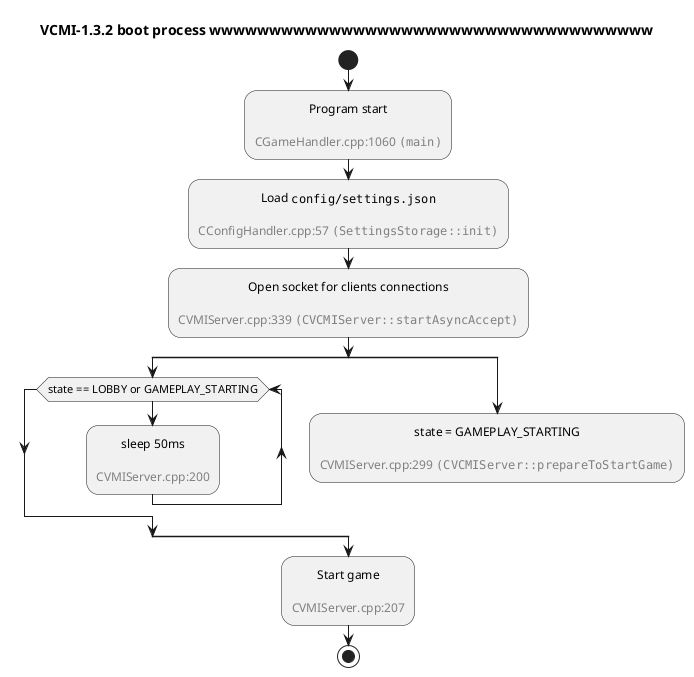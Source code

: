 @startuml "vcmi-1.32-boot"

skinparam defaultTextAlignment center

title "VCMI-1.3.2 boot process"

' use "w"s to stretch image (VS code preview does not show full diagram)
title "VCMI-1.3.2 boot process wwwwwwwwwwwwwwwwwwwwwwwwwwwwwwwwwwwww"

!procedure $node3($txt, $file, $line)
  :$txt

  <font color="gray">$file:$line</font>;
!endprocedure

!procedure $node4($txt, $fun, $file, $line)
  :$txt

  <font color="gray">$file:$line ""($fun)""</font>;
!endprocedure


start

$node4("Program start", "main", "CGameHandler.cpp", 1060)
$node4("Load <font:monospaced>config/settings.json</font>", "SettingsStorage::init", "CConfigHandler.cpp", 57)
$node4("Open socket for clients connections", "CVCMIServer::startAsyncAccept", "CVMIServer.cpp", 339)
split
  '$node4("Wait until game starts", "", "CVMIServer.cpp", 200)
  while (state == LOBBY or GAMEPLAY_STARTING)
    $node3("sleep 50ms", "CVMIServer.cpp", 200)
  endwhile
split again
  $node4("state = GAMEPLAY_STARTING", "CVCMIServer::prepareToStartGame", "CVMIServer.cpp", 299)
  detach
end split
$node3("Start game", "CVMIServer.cpp", 207)
stop
@enduml
